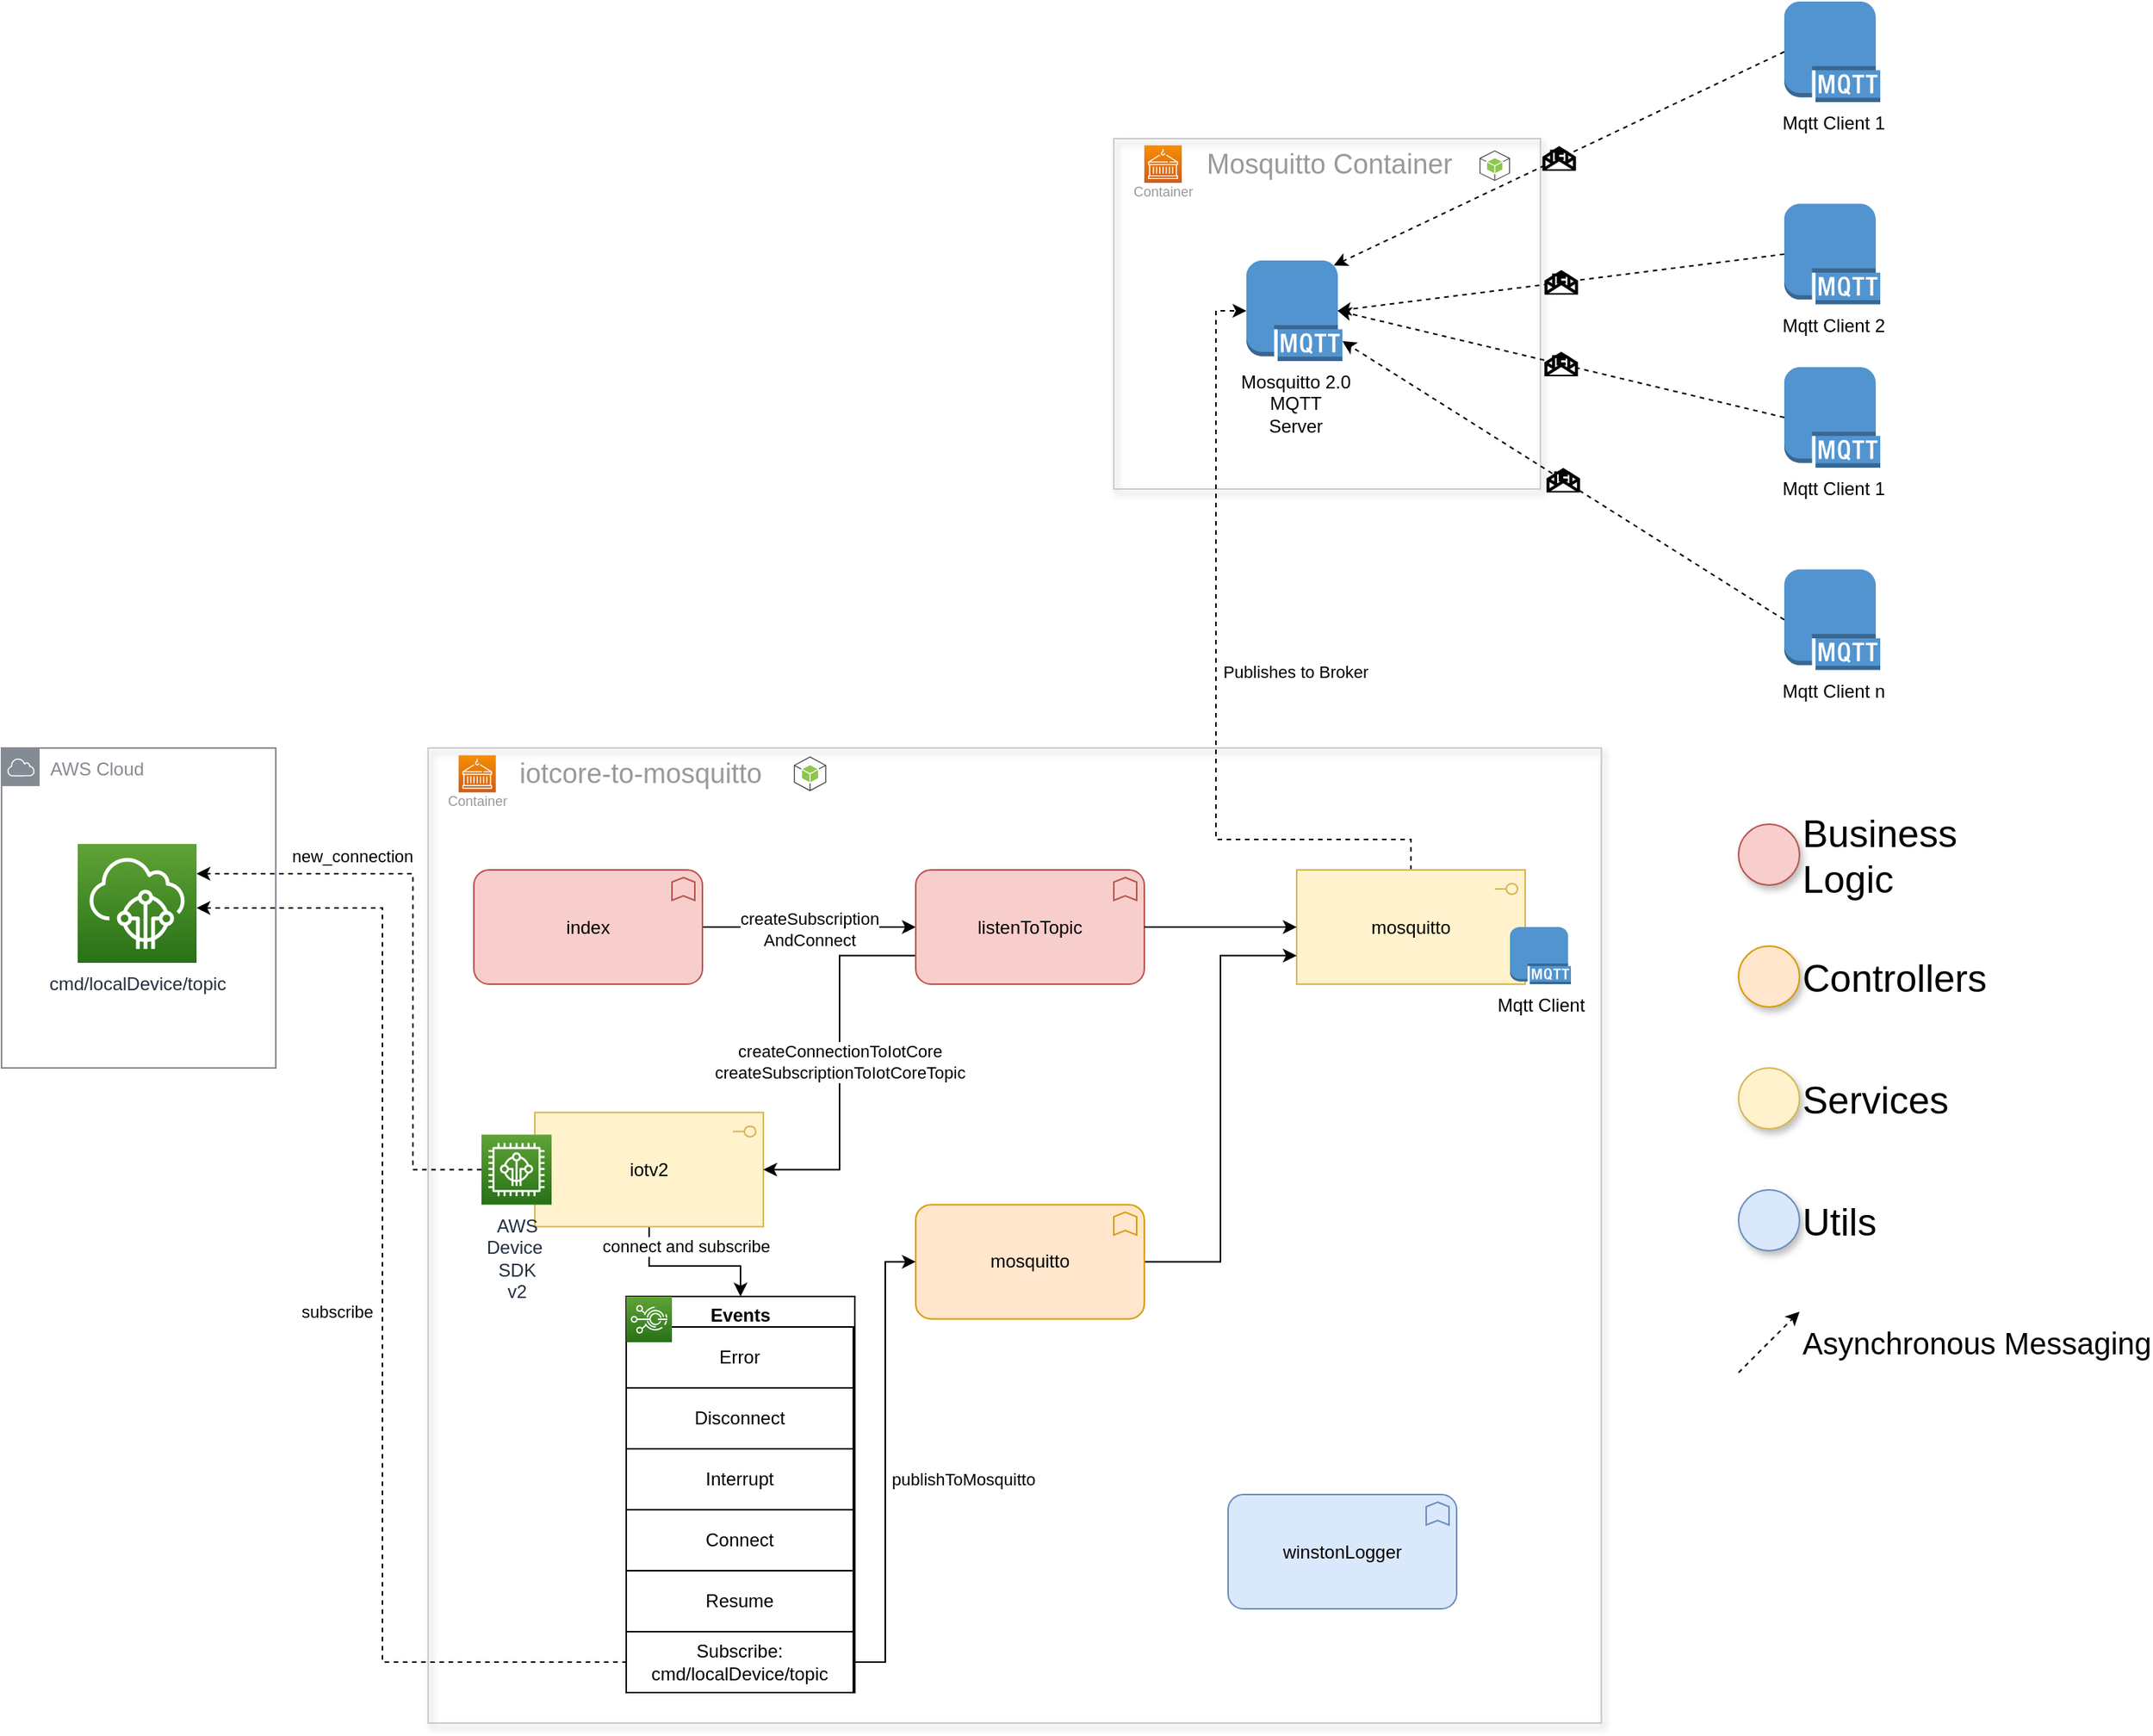 <mxfile version="14.9.6" type="device"><diagram id="dcCrnUmh1Q8u9-Nw8LJD" name="Page-1"><mxGraphModel dx="3687" dy="960" grid="1" gridSize="10" guides="1" tooltips="1" connect="1" arrows="1" fold="1" page="1" pageScale="1" pageWidth="2336" pageHeight="1654" math="0" shadow="0"><root><mxCell id="0"/><mxCell id="1" parent="0"/><mxCell id="4wUgV0sVr5K7BB6mQ0ZR-19" value="AWS Cloud" style="outlineConnect=0;gradientColor=none;html=1;whiteSpace=wrap;fontSize=12;fontStyle=0;shape=mxgraph.aws4.group;grIcon=mxgraph.aws4.group_aws_cloud;strokeColor=#858B94;fillColor=none;verticalAlign=top;align=left;spacingLeft=30;fontColor=#858B94;dashed=0;" parent="1" vertex="1"><mxGeometry x="-1850" y="570" width="180" height="210" as="geometry"/></mxCell><mxCell id="4wUgV0sVr5K7BB6mQ0ZR-102" value="subscribe" style="edgeStyle=orthogonalEdgeStyle;rounded=0;orthogonalLoop=1;jettySize=auto;html=1;entryX=0;entryY=0.5;entryDx=0;entryDy=0;dashed=1;startArrow=classic;startFill=1;endArrow=none;endFill=0;" parent="1" source="4wUgV0sVr5K7BB6mQ0ZR-22" target="4wUgV0sVr5K7BB6mQ0ZR-101" edge="1"><mxGeometry x="-0.004" y="-30" relative="1" as="geometry"><Array as="points"><mxPoint x="-1600" y="675"/><mxPoint x="-1600" y="1170"/></Array><mxPoint as="offset"/></mxGeometry></mxCell><mxCell id="4wUgV0sVr5K7BB6mQ0ZR-22" value="cmd/localDevice/topic" style="points=[[0,0,0],[0.25,0,0],[0.5,0,0],[0.75,0,0],[1,0,0],[0,1,0],[0.25,1,0],[0.5,1,0],[0.75,1,0],[1,1,0],[0,0.25,0],[0,0.5,0],[0,0.75,0],[1,0.25,0],[1,0.5,0],[1,0.75,0]];outlineConnect=0;fontColor=#232F3E;gradientColor=#60A337;gradientDirection=north;fillColor=#277116;strokeColor=#ffffff;dashed=0;verticalLabelPosition=bottom;verticalAlign=top;align=center;html=1;fontSize=12;fontStyle=0;aspect=fixed;shape=mxgraph.aws4.resourceIcon;resIcon=mxgraph.aws4.iot_core;" parent="1" vertex="1"><mxGeometry x="-1800" y="633" width="78" height="78" as="geometry"/></mxCell><mxCell id="4wUgV0sVr5K7BB6mQ0ZR-55" value="" style="rounded=0;whiteSpace=wrap;html=1;shadow=1;fontSize=14;fillColor=none;align=center;fontColor=#CCCCCC;strokeColor=#CCCCCC;" parent="1" vertex="1"><mxGeometry x="-1120" y="170" width="280" height="230" as="geometry"/></mxCell><mxCell id="4wUgV0sVr5K7BB6mQ0ZR-56" value="" style="group" parent="1" vertex="1" connectable="0"><mxGeometry x="-1100" y="172.81" width="260" height="30" as="geometry"/></mxCell><mxCell id="4wUgV0sVr5K7BB6mQ0ZR-57" value="&lt;font style=&quot;font-size: 9px ; line-height: 90%&quot;&gt;Container&lt;/font&gt;" style="points=[[0,0,0],[0.25,0,0],[0.5,0,0],[0.75,0,0],[1,0,0],[0,1,0],[0.25,1,0],[0.5,1,0],[0.75,1,0],[1,1,0],[0,0.25,0],[0,0.5,0],[0,0.75,0],[1,0.25,0],[1,0.5,0],[1,0.75,0]];outlineConnect=0;gradientColor=#F78E04;gradientDirection=north;fillColor=#D05C17;strokeColor=#ffffff;dashed=0;verticalLabelPosition=bottom;verticalAlign=top;align=center;html=1;fontSize=12;fontStyle=0;aspect=fixed;shape=mxgraph.aws4.resourceIcon;resIcon=mxgraph.aws4.containers;shadow=0;fontColor=#999999;spacing=-7;" parent="4wUgV0sVr5K7BB6mQ0ZR-56" vertex="1"><mxGeometry y="1.6" width="24.6" height="24.6" as="geometry"/></mxCell><mxCell id="4wUgV0sVr5K7BB6mQ0ZR-58" value="&lt;font style=&quot;font-size: 18px&quot;&gt;Mosquitto Container&lt;/font&gt;" style="text;html=1;strokeColor=none;fillColor=none;align=left;verticalAlign=middle;whiteSpace=wrap;rounded=0;shadow=0;fontSize=14;fontColor=#999999;" parent="4wUgV0sVr5K7BB6mQ0ZR-56" vertex="1"><mxGeometry x="39" y="5.4" width="221" height="16.99" as="geometry"/></mxCell><mxCell id="4wUgV0sVr5K7BB6mQ0ZR-59" value="" style="outlineConnect=0;dashed=0;verticalLabelPosition=bottom;verticalAlign=top;align=center;html=1;shape=mxgraph.aws3.android;fillColor=#8CC64F;gradientColor=none;shadow=0;fontSize=16;fontColor=#999999;strokeColor=#CCCCCC;" parent="4wUgV0sVr5K7BB6mQ0ZR-56" vertex="1"><mxGeometry x="220" y="5" width="20" height="20" as="geometry"/></mxCell><mxCell id="4wUgV0sVr5K7BB6mQ0ZR-64" value="Mosquitto 2.0&lt;br&gt;MQTT&lt;br&gt;Server" style="outlineConnect=0;dashed=0;verticalLabelPosition=bottom;verticalAlign=top;align=center;html=1;shape=mxgraph.aws3.mqtt_protocol;fillColor=#5294CF;gradientColor=none;" parent="1" vertex="1"><mxGeometry x="-1033" y="250" width="63" height="66" as="geometry"/></mxCell><mxCell id="4wUgV0sVr5K7BB6mQ0ZR-65" value="Mqtt Client 1" style="outlineConnect=0;dashed=0;verticalLabelPosition=bottom;verticalAlign=top;align=center;html=1;shape=mxgraph.aws3.mqtt_protocol;fillColor=#5294CF;gradientColor=none;" parent="1" vertex="1"><mxGeometry x="-680" y="80" width="63" height="66" as="geometry"/></mxCell><mxCell id="4wUgV0sVr5K7BB6mQ0ZR-66" value="Mqtt Client 2" style="outlineConnect=0;dashed=0;verticalLabelPosition=bottom;verticalAlign=top;align=center;html=1;shape=mxgraph.aws3.mqtt_protocol;fillColor=#5294CF;gradientColor=none;" parent="1" vertex="1"><mxGeometry x="-680" y="212.81" width="63" height="66" as="geometry"/></mxCell><mxCell id="4wUgV0sVr5K7BB6mQ0ZR-69" value="Mqtt Client 1" style="outlineConnect=0;dashed=0;verticalLabelPosition=bottom;verticalAlign=top;align=center;html=1;shape=mxgraph.aws3.mqtt_protocol;fillColor=#5294CF;gradientColor=none;" parent="1" vertex="1"><mxGeometry x="-680" y="320" width="63" height="66" as="geometry"/></mxCell><mxCell id="4wUgV0sVr5K7BB6mQ0ZR-70" value="Mqtt Client n" style="outlineConnect=0;dashed=0;verticalLabelPosition=bottom;verticalAlign=top;align=center;html=1;shape=mxgraph.aws3.mqtt_protocol;fillColor=#5294CF;gradientColor=none;" parent="1" vertex="1"><mxGeometry x="-680" y="452.81" width="63" height="66" as="geometry"/></mxCell><mxCell id="4wUgV0sVr5K7BB6mQ0ZR-72" value="" style="endArrow=classic;html=1;dashed=1;entryX=0.91;entryY=0.05;entryDx=0;entryDy=0;entryPerimeter=0;exitX=0;exitY=0.5;exitDx=0;exitDy=0;exitPerimeter=0;" parent="1" source="4wUgV0sVr5K7BB6mQ0ZR-65" target="4wUgV0sVr5K7BB6mQ0ZR-64" edge="1"><mxGeometry relative="1" as="geometry"><mxPoint x="-1040" y="70" as="sourcePoint"/><mxPoint x="-940" y="70" as="targetPoint"/></mxGeometry></mxCell><mxCell id="4wUgV0sVr5K7BB6mQ0ZR-73" value="" style="html=1;verticalLabelPosition=bottom;align=center;labelBackgroundColor=#ffffff;verticalAlign=top;strokeWidth=2;strokeColor=#000000;shadow=0;dashed=0;shape=mxgraph.ios7.icons.envelope_(message);fontFamily=Helvetica;fontSize=12;fontColor=#000000;fillColor=#ffffff;" parent="4wUgV0sVr5K7BB6mQ0ZR-72" vertex="1"><mxGeometry width="20" height="14" relative="1" as="geometry"><mxPoint x="-10" y="-7" as="offset"/></mxGeometry></mxCell><mxCell id="4wUgV0sVr5K7BB6mQ0ZR-74" value="" style="endArrow=classic;html=1;dashed=1;entryX=0.95;entryY=0.5;entryDx=0;entryDy=0;entryPerimeter=0;exitX=0;exitY=0.5;exitDx=0;exitDy=0;exitPerimeter=0;" parent="1" source="4wUgV0sVr5K7BB6mQ0ZR-66" target="4wUgV0sVr5K7BB6mQ0ZR-64" edge="1"><mxGeometry relative="1" as="geometry"><mxPoint x="-670" y="123" as="sourcePoint"/><mxPoint x="-965.67" y="263.3" as="targetPoint"/></mxGeometry></mxCell><mxCell id="4wUgV0sVr5K7BB6mQ0ZR-75" value="" style="html=1;verticalLabelPosition=bottom;align=center;labelBackgroundColor=#ffffff;verticalAlign=top;strokeWidth=2;strokeColor=#000000;shadow=0;dashed=0;shape=mxgraph.ios7.icons.envelope_(message);fontFamily=Helvetica;fontSize=12;fontColor=#000000;fillColor=#ffffff;" parent="4wUgV0sVr5K7BB6mQ0ZR-74" vertex="1"><mxGeometry width="20" height="14" relative="1" as="geometry"><mxPoint x="-10" y="-7" as="offset"/></mxGeometry></mxCell><mxCell id="4wUgV0sVr5K7BB6mQ0ZR-77" value="" style="endArrow=classic;html=1;dashed=1;entryX=0.95;entryY=0.5;entryDx=0;entryDy=0;entryPerimeter=0;exitX=0;exitY=0.5;exitDx=0;exitDy=0;exitPerimeter=0;" parent="1" source="4wUgV0sVr5K7BB6mQ0ZR-69" target="4wUgV0sVr5K7BB6mQ0ZR-64" edge="1"><mxGeometry relative="1" as="geometry"><mxPoint x="-670" y="123" as="sourcePoint"/><mxPoint x="-965.67" y="263.3" as="targetPoint"/></mxGeometry></mxCell><mxCell id="4wUgV0sVr5K7BB6mQ0ZR-78" value="" style="html=1;verticalLabelPosition=bottom;align=center;labelBackgroundColor=#ffffff;verticalAlign=top;strokeWidth=2;strokeColor=#000000;shadow=0;dashed=0;shape=mxgraph.ios7.icons.envelope_(message);fontFamily=Helvetica;fontSize=12;fontColor=#000000;fillColor=#ffffff;" parent="4wUgV0sVr5K7BB6mQ0ZR-77" vertex="1"><mxGeometry width="20" height="14" relative="1" as="geometry"><mxPoint x="-10" y="-7" as="offset"/></mxGeometry></mxCell><mxCell id="4wUgV0sVr5K7BB6mQ0ZR-79" value="" style="endArrow=classic;html=1;dashed=1;exitX=0;exitY=0.5;exitDx=0;exitDy=0;exitPerimeter=0;" parent="1" source="4wUgV0sVr5K7BB6mQ0ZR-70" target="4wUgV0sVr5K7BB6mQ0ZR-64" edge="1"><mxGeometry relative="1" as="geometry"><mxPoint x="-670" y="123" as="sourcePoint"/><mxPoint x="-965.67" y="263.3" as="targetPoint"/></mxGeometry></mxCell><mxCell id="4wUgV0sVr5K7BB6mQ0ZR-80" value="" style="html=1;verticalLabelPosition=bottom;align=center;labelBackgroundColor=#ffffff;verticalAlign=top;strokeWidth=2;strokeColor=#000000;shadow=0;dashed=0;shape=mxgraph.ios7.icons.envelope_(message);fontFamily=Helvetica;fontSize=12;fontColor=#000000;fillColor=#ffffff;" parent="4wUgV0sVr5K7BB6mQ0ZR-79" vertex="1"><mxGeometry width="20" height="14" relative="1" as="geometry"><mxPoint x="-10" y="-7" as="offset"/></mxGeometry></mxCell><mxCell id="4wUgV0sVr5K7BB6mQ0ZR-107" value="new_connection" style="edgeStyle=orthogonalEdgeStyle;rounded=0;orthogonalLoop=1;jettySize=auto;html=1;entryX=1;entryY=0.25;entryDx=0;entryDy=0;entryPerimeter=0;dashed=1;" parent="1" source="4wUgV0sVr5K7BB6mQ0ZR-81" target="4wUgV0sVr5K7BB6mQ0ZR-22" edge="1"><mxGeometry x="0.465" y="-12" relative="1" as="geometry"><Array as="points"><mxPoint x="-1580" y="847"/><mxPoint x="-1580" y="653"/></Array><mxPoint as="offset"/></mxGeometry></mxCell><mxCell id="4wUgV0sVr5K7BB6mQ0ZR-108" value="Publishes to Broker" style="edgeStyle=orthogonalEdgeStyle;rounded=0;orthogonalLoop=1;jettySize=auto;html=1;entryX=0;entryY=0.5;entryDx=0;entryDy=0;entryPerimeter=0;dashed=1;startArrow=none;startFill=0;endArrow=classic;endFill=1;" parent="1" source="4wUgV0sVr5K7BB6mQ0ZR-60" target="4wUgV0sVr5K7BB6mQ0ZR-64" edge="1"><mxGeometry x="0.002" y="-51" relative="1" as="geometry"><Array as="points"><mxPoint x="-925" y="630"/><mxPoint x="-1053" y="630"/><mxPoint x="-1053" y="283"/></Array><mxPoint x="1" as="offset"/></mxGeometry></mxCell><mxCell id="4wUgV0sVr5K7BB6mQ0ZR-1" value="" style="rounded=0;whiteSpace=wrap;html=1;shadow=1;fontSize=14;fillColor=none;align=center;fontColor=#CCCCCC;strokeColor=#CCCCCC;" parent="1" vertex="1"><mxGeometry x="-1570" y="570" width="770" height="640" as="geometry"/></mxCell><mxCell id="4wUgV0sVr5K7BB6mQ0ZR-2" value="" style="group" parent="1" vertex="1" connectable="0"><mxGeometry x="-1550" y="572.81" width="250" height="28.24" as="geometry"/></mxCell><mxCell id="4wUgV0sVr5K7BB6mQ0ZR-3" value="&lt;font style=&quot;font-size: 9px ; line-height: 90%&quot;&gt;Container&lt;/font&gt;" style="points=[[0,0,0],[0.25,0,0],[0.5,0,0],[0.75,0,0],[1,0,0],[0,1,0],[0.25,1,0],[0.5,1,0],[0.75,1,0],[1,1,0],[0,0.25,0],[0,0.5,0],[0,0.75,0],[1,0.25,0],[1,0.5,0],[1,0.75,0]];outlineConnect=0;gradientColor=#F78E04;gradientDirection=north;fillColor=#D05C17;strokeColor=#ffffff;dashed=0;verticalLabelPosition=bottom;verticalAlign=top;align=center;html=1;fontSize=12;fontStyle=0;aspect=fixed;shape=mxgraph.aws4.resourceIcon;resIcon=mxgraph.aws4.containers;shadow=0;fontColor=#999999;spacing=-7;" parent="4wUgV0sVr5K7BB6mQ0ZR-2" vertex="1"><mxGeometry y="1.93" width="24.39" height="24.39" as="geometry"/></mxCell><mxCell id="4wUgV0sVr5K7BB6mQ0ZR-4" value="&lt;font style=&quot;font-size: 18px&quot;&gt;iotcore-to-mosquitto&lt;/font&gt;" style="text;html=1;strokeColor=none;fillColor=none;align=left;verticalAlign=middle;whiteSpace=wrap;rounded=0;shadow=0;fontSize=14;fontColor=#999999;" parent="4wUgV0sVr5K7BB6mQ0ZR-2" vertex="1"><mxGeometry x="37.504" y="5.404" width="186.447" height="16.994" as="geometry"/></mxCell><mxCell id="4wUgV0sVr5K7BB6mQ0ZR-5" value="" style="outlineConnect=0;verticalLabelPosition=bottom;verticalAlign=top;align=center;html=1;shape=mxgraph.aws3.android;fillColor=#8CC64F;gradientColor=none;shadow=0;fontSize=16;fontColor=#999999;strokeColor=#CCCCCC;" parent="4wUgV0sVr5K7BB6mQ0ZR-2" vertex="1"><mxGeometry x="220" y="2.7" width="21.25" height="22.84" as="geometry"/></mxCell><mxCell id="4wUgV0sVr5K7BB6mQ0ZR-103" value="createSubscription&lt;br&gt;AndConnect" style="edgeStyle=orthogonalEdgeStyle;rounded=0;orthogonalLoop=1;jettySize=auto;html=1;entryX=0;entryY=0.5;entryDx=0;entryDy=0;entryPerimeter=0;" parent="1" source="4wUgV0sVr5K7BB6mQ0ZR-25" target="4wUgV0sVr5K7BB6mQ0ZR-27" edge="1"><mxGeometry x="-1570" y="570" as="geometry"><mxPoint y="1" as="offset"/></mxGeometry></mxCell><mxCell id="4wUgV0sVr5K7BB6mQ0ZR-25" value="index" style="html=1;outlineConnect=0;whiteSpace=wrap;fillColor=#f8cecc;shape=mxgraph.archimate3.application;appType=func;archiType=rounded;strokeColor=#b85450;" parent="1" vertex="1"><mxGeometry x="-1540" y="650" width="150" height="75" as="geometry"/></mxCell><mxCell id="4wUgV0sVr5K7BB6mQ0ZR-92" value="connect and subscribe" style="edgeStyle=orthogonalEdgeStyle;rounded=0;orthogonalLoop=1;jettySize=auto;html=1;entryX=0.5;entryY=0;entryDx=0;entryDy=0;" parent="1" source="4wUgV0sVr5K7BB6mQ0ZR-24" target="4wUgV0sVr5K7BB6mQ0ZR-85" edge="1"><mxGeometry x="-1570" y="570" as="geometry"><Array as="points"><mxPoint x="-1425" y="910"/><mxPoint x="-1365" y="910"/></Array><mxPoint x="-6" y="-10" as="offset"/></mxGeometry></mxCell><mxCell id="4wUgV0sVr5K7BB6mQ0ZR-24" value="iotv2" style="html=1;outlineConnect=0;whiteSpace=wrap;fillColor=#fff2cc;shape=mxgraph.archimate3.application;appType=interface;archiType=square;strokeColor=#d6b656;" parent="1" vertex="1"><mxGeometry x="-1500" y="809.19" width="150" height="75" as="geometry"/></mxCell><mxCell id="4wUgV0sVr5K7BB6mQ0ZR-81" value="AWS&lt;br&gt;Device&amp;nbsp;&lt;br&gt;SDK&lt;br&gt;v2" style="points=[[0,0,0],[0.25,0,0],[0.5,0,0],[0.75,0,0],[1,0,0],[0,1,0],[0.25,1,0],[0.5,1,0],[0.75,1,0],[1,1,0],[0,0.25,0],[0,0.5,0],[0,0.75,0],[1,0.25,0],[1,0.5,0],[1,0.75,0]];outlineConnect=0;fontColor=#232F3E;gradientColor=#60A337;gradientDirection=north;fillColor=#277116;strokeColor=#ffffff;verticalLabelPosition=bottom;verticalAlign=top;align=center;html=1;fontSize=12;fontStyle=0;aspect=fixed;shape=mxgraph.aws4.resourceIcon;resIcon=mxgraph.aws4.freertos;" parent="1" vertex="1"><mxGeometry x="-1535" y="823.69" width="46" height="46" as="geometry"/></mxCell><mxCell id="4wUgV0sVr5K7BB6mQ0ZR-104" value="createConnectionToIotCore&lt;br&gt;createSubscriptionToIotCoreTopic" style="edgeStyle=orthogonalEdgeStyle;rounded=0;orthogonalLoop=1;jettySize=auto;html=1;entryX=1;entryY=0.5;entryDx=0;entryDy=0;entryPerimeter=0;exitX=0;exitY=0.75;exitDx=0;exitDy=0;exitPerimeter=0;" parent="1" source="4wUgV0sVr5K7BB6mQ0ZR-27" target="4wUgV0sVr5K7BB6mQ0ZR-24" edge="1"><mxGeometry x="-1570" y="570" as="geometry"/></mxCell><mxCell id="4wUgV0sVr5K7BB6mQ0ZR-27" value="listenToTopic" style="html=1;outlineConnect=0;whiteSpace=wrap;fillColor=#f8cecc;shape=mxgraph.archimate3.application;appType=func;archiType=rounded;strokeColor=#b85450;" parent="1" vertex="1"><mxGeometry x="-1250" y="650" width="150" height="75" as="geometry"/></mxCell><mxCell id="4wUgV0sVr5K7BB6mQ0ZR-94" value="" style="group" parent="1" vertex="1" connectable="0"><mxGeometry x="-1440" y="990" width="149" height="160" as="geometry"/></mxCell><mxCell id="4wUgV0sVr5K7BB6mQ0ZR-87" value="Disconnect" style="rounded=0;whiteSpace=wrap;html=1;" parent="4wUgV0sVr5K7BB6mQ0ZR-94" vertex="1"><mxGeometry width="149" height="40" as="geometry"/></mxCell><mxCell id="4wUgV0sVr5K7BB6mQ0ZR-88" value="Interrupt" style="rounded=0;whiteSpace=wrap;html=1;" parent="4wUgV0sVr5K7BB6mQ0ZR-94" vertex="1"><mxGeometry y="40" width="149" height="40" as="geometry"/></mxCell><mxCell id="4wUgV0sVr5K7BB6mQ0ZR-89" value="Connect" style="rounded=0;whiteSpace=wrap;html=1;" parent="4wUgV0sVr5K7BB6mQ0ZR-94" vertex="1"><mxGeometry y="80" width="149" height="40" as="geometry"/></mxCell><mxCell id="4wUgV0sVr5K7BB6mQ0ZR-90" value="Resume" style="rounded=0;whiteSpace=wrap;html=1;" parent="4wUgV0sVr5K7BB6mQ0ZR-94" vertex="1"><mxGeometry y="120" width="149" height="40" as="geometry"/></mxCell><mxCell id="4wUgV0sVr5K7BB6mQ0ZR-85" value="Events" style="swimlane;startSize=23;" parent="1" vertex="1"><mxGeometry x="-1440" y="930" width="150" height="260" as="geometry"><mxRectangle x="-1220" y="700" width="130" height="23" as="alternateBounds"/></mxGeometry></mxCell><mxCell id="4wUgV0sVr5K7BB6mQ0ZR-86" value="Error" style="rounded=0;whiteSpace=wrap;html=1;" parent="4wUgV0sVr5K7BB6mQ0ZR-85" vertex="1"><mxGeometry y="20" width="149" height="40" as="geometry"/></mxCell><mxCell id="4wUgV0sVr5K7BB6mQ0ZR-83" value="" style="points=[[0,0,0],[0.25,0,0],[0.5,0,0],[0.75,0,0],[1,0,0],[0,1,0],[0.25,1,0],[0.5,1,0],[0.75,1,0],[1,1,0],[0,0.25,0],[0,0.5,0],[0,0.75,0],[1,0.25,0],[1,0.5,0],[1,0.75,0]];outlineConnect=0;fontColor=#232F3E;gradientColor=#60A337;gradientDirection=north;fillColor=#277116;strokeColor=#ffffff;verticalLabelPosition=middle;verticalAlign=middle;align=right;html=1;fontSize=12;fontStyle=0;aspect=fixed;shape=mxgraph.aws4.resourceIcon;resIcon=mxgraph.aws4.iot_events;labelPosition=left;" parent="4wUgV0sVr5K7BB6mQ0ZR-85" vertex="1"><mxGeometry width="30" height="30" as="geometry"/></mxCell><mxCell id="4wUgV0sVr5K7BB6mQ0ZR-101" value="Subscribe:&lt;br&gt;cmd/localDevice/topic" style="rounded=0;whiteSpace=wrap;html=1;" parent="1" vertex="1"><mxGeometry x="-1440" y="1150" width="149" height="40" as="geometry"/></mxCell><mxCell id="4wUgV0sVr5K7BB6mQ0ZR-26" value="winstonLogger" style="html=1;outlineConnect=0;whiteSpace=wrap;fillColor=#dae8fc;shape=mxgraph.archimate3.application;appType=func;archiType=rounded;strokeColor=#6c8ebf;" parent="1" vertex="1"><mxGeometry x="-1045" y="1060" width="150" height="75" as="geometry"/></mxCell><mxCell id="4wUgV0sVr5K7BB6mQ0ZR-60" value="mosquitto" style="html=1;outlineConnect=0;whiteSpace=wrap;fillColor=#fff2cc;shape=mxgraph.archimate3.application;appType=interface;archiType=square;strokeColor=#d6b656;" parent="1" vertex="1"><mxGeometry x="-1000" y="650" width="150" height="75" as="geometry"/></mxCell><mxCell id="4wUgV0sVr5K7BB6mQ0ZR-105" style="edgeStyle=orthogonalEdgeStyle;rounded=0;orthogonalLoop=1;jettySize=auto;html=1;entryX=0;entryY=0.5;entryDx=0;entryDy=0;entryPerimeter=0;" parent="1" source="4wUgV0sVr5K7BB6mQ0ZR-27" target="4wUgV0sVr5K7BB6mQ0ZR-60" edge="1"><mxGeometry x="-1570" y="570" as="geometry"/></mxCell><mxCell id="4wUgV0sVr5K7BB6mQ0ZR-109" style="edgeStyle=orthogonalEdgeStyle;rounded=0;orthogonalLoop=1;jettySize=auto;html=1;entryX=0;entryY=0.75;entryDx=0;entryDy=0;entryPerimeter=0;startArrow=none;startFill=0;endArrow=classic;endFill=1;" parent="1" source="4wUgV0sVr5K7BB6mQ0ZR-82" target="4wUgV0sVr5K7BB6mQ0ZR-60" edge="1"><mxGeometry x="-1570" y="570" as="geometry"/></mxCell><mxCell id="4wUgV0sVr5K7BB6mQ0ZR-82" value="mosquitto" style="html=1;outlineConnect=0;whiteSpace=wrap;fillColor=#ffe6cc;shape=mxgraph.archimate3.application;appType=func;archiType=rounded;strokeColor=#d79b00;" parent="1" vertex="1"><mxGeometry x="-1250" y="869.69" width="150" height="75" as="geometry"/></mxCell><mxCell id="4wUgV0sVr5K7BB6mQ0ZR-106" value="publishToMosquitto" style="edgeStyle=orthogonalEdgeStyle;rounded=0;orthogonalLoop=1;jettySize=auto;html=1;entryX=0;entryY=0.5;entryDx=0;entryDy=0;entryPerimeter=0;" parent="1" source="4wUgV0sVr5K7BB6mQ0ZR-101" target="4wUgV0sVr5K7BB6mQ0ZR-82" edge="1"><mxGeometry x="-230" y="140" as="geometry"><Array as="points"><mxPoint x="-1270" y="1170"/><mxPoint x="-1270" y="907"/></Array><mxPoint x="51" y="11" as="offset"/></mxGeometry></mxCell><mxCell id="4wUgV0sVr5K7BB6mQ0ZR-28" value="Mqtt Client" style="outlineConnect=0;dashed=0;verticalLabelPosition=bottom;verticalAlign=top;align=center;html=1;shape=mxgraph.aws3.mqtt_protocol;fillColor=#5294CF;gradientColor=none;" parent="1" vertex="1"><mxGeometry x="-860" y="687.5" width="40" height="37.5" as="geometry"/></mxCell><mxCell id="4wUgV0sVr5K7BB6mQ0ZR-110" value="Business Logic" style="ellipse;whiteSpace=wrap;html=1;aspect=fixed;shadow=1;fillColor=#f8cecc;strokeColor=#b85450;labelPosition=right;verticalLabelPosition=middle;align=left;verticalAlign=middle;fontSize=25;" parent="1" vertex="1"><mxGeometry x="-710" y="620" width="40" height="40" as="geometry"/></mxCell><mxCell id="4wUgV0sVr5K7BB6mQ0ZR-111" value="Controllers" style="ellipse;whiteSpace=wrap;html=1;aspect=fixed;shadow=1;fillColor=#ffe6cc;strokeColor=#d79b00;labelPosition=right;verticalLabelPosition=middle;align=left;verticalAlign=middle;fontSize=25;" parent="1" vertex="1"><mxGeometry x="-710" y="700" width="40" height="40" as="geometry"/></mxCell><mxCell id="4wUgV0sVr5K7BB6mQ0ZR-112" value="Services" style="ellipse;whiteSpace=wrap;html=1;aspect=fixed;shadow=1;fillColor=#fff2cc;strokeColor=#d6b656;labelPosition=right;verticalLabelPosition=middle;align=left;verticalAlign=middle;fontSize=25;" parent="1" vertex="1"><mxGeometry x="-710" y="780" width="40" height="40" as="geometry"/></mxCell><mxCell id="4wUgV0sVr5K7BB6mQ0ZR-114" value="Utils" style="ellipse;whiteSpace=wrap;html=1;aspect=fixed;shadow=1;fillColor=#dae8fc;strokeColor=#6c8ebf;labelPosition=right;verticalLabelPosition=middle;align=left;verticalAlign=middle;fontSize=25;" parent="1" vertex="1"><mxGeometry x="-710" y="860" width="40" height="40" as="geometry"/></mxCell><mxCell id="4wUgV0sVr5K7BB6mQ0ZR-117" value="Asynchronous Messaging" style="endArrow=classic;html=1;dashed=1;labelPosition=right;verticalLabelPosition=middle;align=left;verticalAlign=middle;fontSize=20;" parent="1" edge="1"><mxGeometry x="0.5" y="-14" width="50" height="50" relative="1" as="geometry"><mxPoint x="-710" y="980" as="sourcePoint"/><mxPoint x="-670" y="940" as="targetPoint"/><mxPoint as="offset"/></mxGeometry></mxCell></root></mxGraphModel></diagram></mxfile>